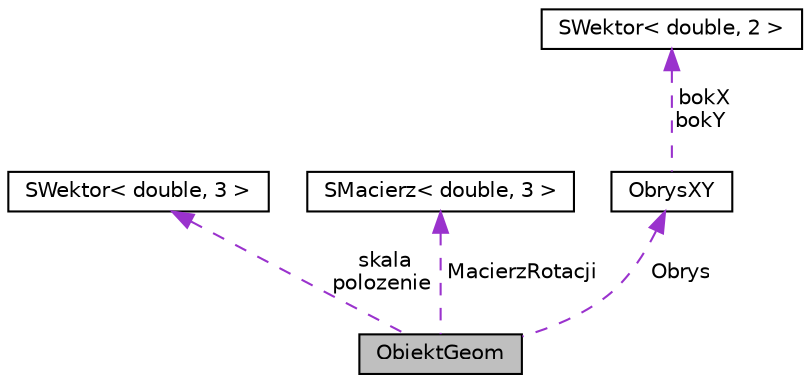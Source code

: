 digraph "ObiektGeom"
{
 // LATEX_PDF_SIZE
  edge [fontname="Helvetica",fontsize="10",labelfontname="Helvetica",labelfontsize="10"];
  node [fontname="Helvetica",fontsize="10",shape=record];
  Node1 [label="ObiektGeom",height=0.2,width=0.4,color="black", fillcolor="grey75", style="filled", fontcolor="black",tooltip="Klasa ObiektGeom."];
  Node2 -> Node1 [dir="back",color="darkorchid3",fontsize="10",style="dashed",label=" skala\npolozenie" ,fontname="Helvetica"];
  Node2 [label="SWektor\< double, 3 \>",height=0.2,width=0.4,color="black", fillcolor="white", style="filled",URL="$class_s_wektor.html",tooltip=" "];
  Node3 -> Node1 [dir="back",color="darkorchid3",fontsize="10",style="dashed",label=" MacierzRotacji" ,fontname="Helvetica"];
  Node3 [label="SMacierz\< double, 3 \>",height=0.2,width=0.4,color="black", fillcolor="white", style="filled",URL="$class_s_macierz.html",tooltip=" "];
  Node4 -> Node1 [dir="back",color="darkorchid3",fontsize="10",style="dashed",label=" Obrys" ,fontname="Helvetica"];
  Node4 [label="ObrysXY",height=0.2,width=0.4,color="black", fillcolor="white", style="filled",URL="$class_obrys_x_y.html",tooltip="Klasa ObrysXY."];
  Node5 -> Node4 [dir="back",color="darkorchid3",fontsize="10",style="dashed",label=" bokX\nbokY" ,fontname="Helvetica"];
  Node5 [label="SWektor\< double, 2 \>",height=0.2,width=0.4,color="black", fillcolor="white", style="filled",URL="$class_s_wektor.html",tooltip=" "];
}
